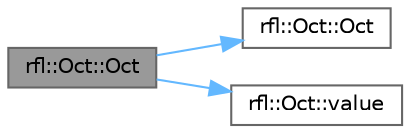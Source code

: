 digraph "rfl::Oct::Oct"
{
 // LATEX_PDF_SIZE
  bgcolor="transparent";
  edge [fontname=Helvetica,fontsize=10,labelfontname=Helvetica,labelfontsize=10];
  node [fontname=Helvetica,fontsize=10,shape=box,height=0.2,width=0.4];
  rankdir="LR";
  Node1 [id="Node000001",label="rfl::Oct::Oct",height=0.2,width=0.4,color="gray40", fillcolor="grey60", style="filled", fontcolor="black",tooltip=" "];
  Node1 -> Node2 [id="edge3_Node000001_Node000002",color="steelblue1",style="solid",tooltip=" "];
  Node2 [id="Node000002",label="rfl::Oct::Oct",height=0.2,width=0.4,color="grey40", fillcolor="white", style="filled",URL="$structrfl_1_1_oct.html#a385db0d35ddc1f1281acc0c6a43a6b13",tooltip=" "];
  Node1 -> Node3 [id="edge4_Node000001_Node000003",color="steelblue1",style="solid",tooltip=" "];
  Node3 [id="Node000003",label="rfl::Oct::value",height=0.2,width=0.4,color="grey40", fillcolor="white", style="filled",URL="$structrfl_1_1_oct.html#a9f293e901a0824d8e30439966fe706e4",tooltip="Returns the underlying object."];
}
